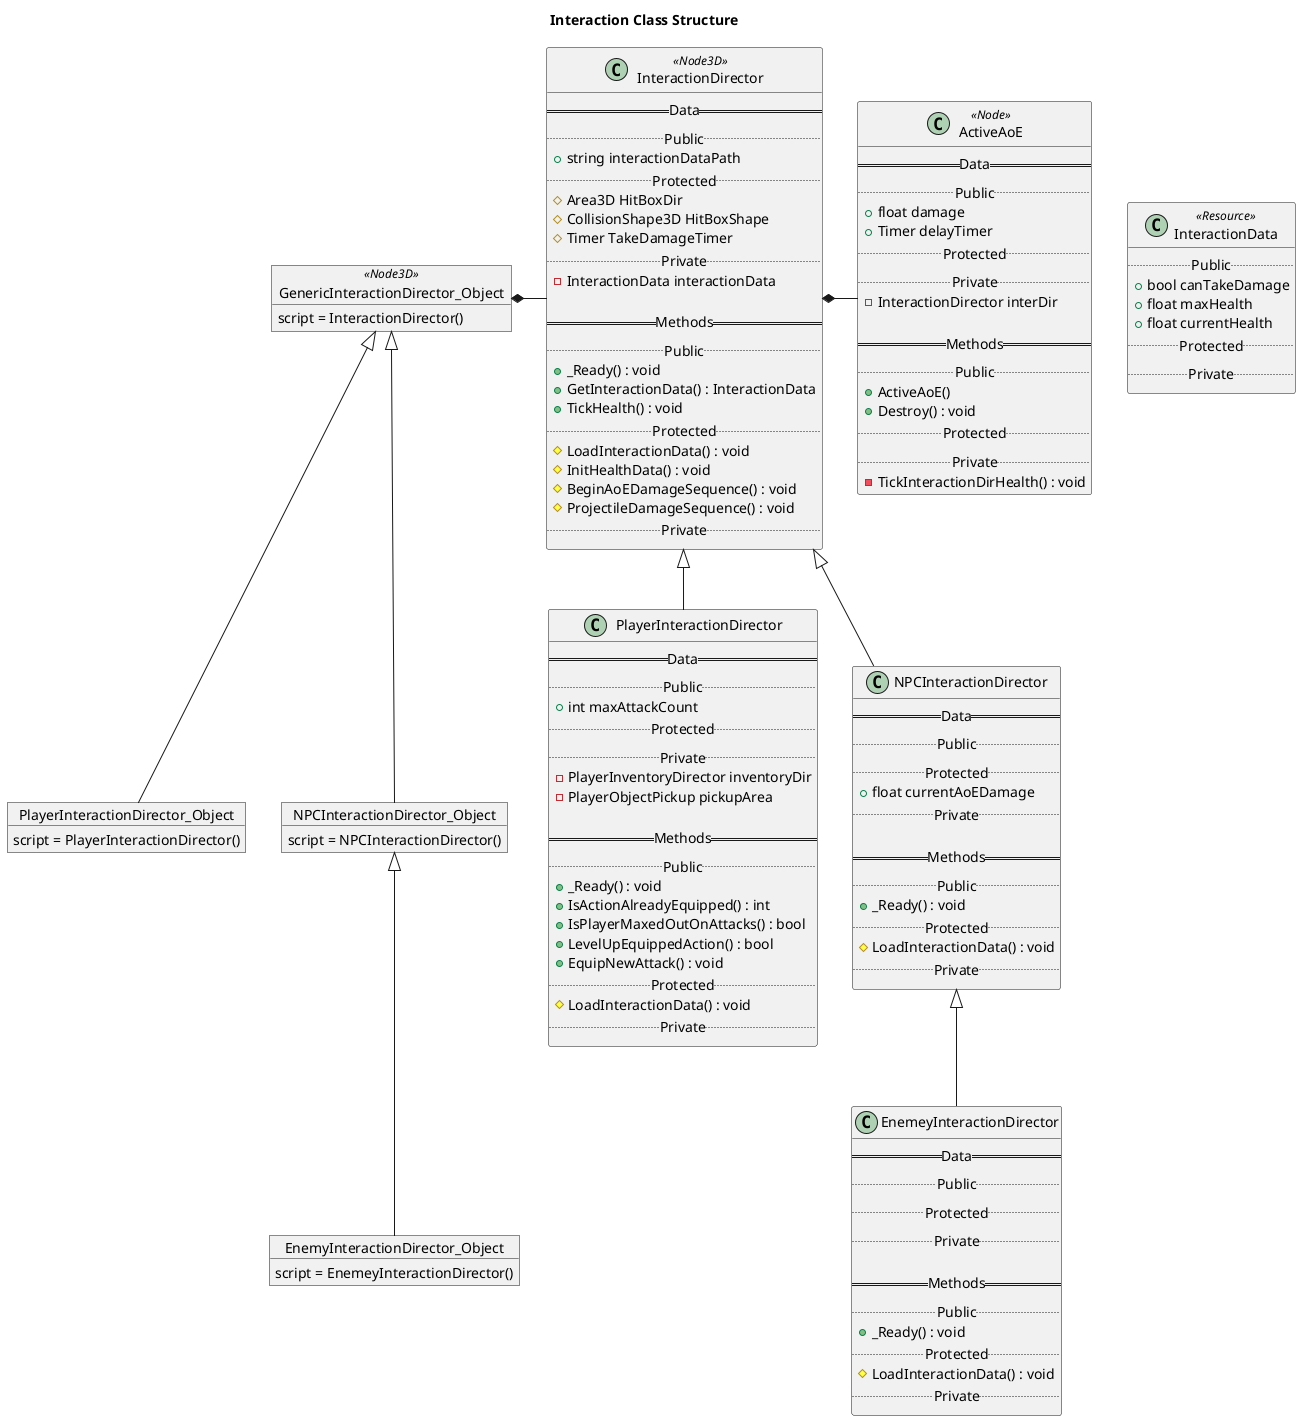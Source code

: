 @startuml Interaction Class Structure

title Interaction Class Structure

' Interaction Objects
object GenericInteractionDirector_Object <<Node3D>> {
    script = InteractionDirector()
}

object PlayerInteractionDirector_Object {
    script = PlayerInteractionDirector()
}

object NPCInteractionDirector_Object {
    script = NPCInteractionDirector()
}

object EnemyInteractionDirector_Object {
    script = EnemeyInteractionDirector()
}

GenericInteractionDirector_Object <|-- PlayerInteractionDirector_Object
GenericInteractionDirector_Object <|-- NPCInteractionDirector_Object
NPCInteractionDirector_Object <|-- EnemyInteractionDirector_Object

' Method Classes
class InteractionDirector <<Node3D>>{
    == Data ==
    .. Public ..
    + string interactionDataPath
    .. Protected ..
    # Area3D HitBoxDir
    # CollisionShape3D HitBoxShape
    # Timer TakeDamageTimer
    .. Private ..
    - InteractionData interactionData

    == Methods ==
    .. Public ..
    + _Ready() : void
    + GetInteractionData() : InteractionData
    + TickHealth() : void
    .. Protected ..
    # LoadInteractionData() : void
    # InitHealthData() : void
    # BeginAoEDamageSequence() : void
    # ProjectileDamageSequence() : void
    .. Private ..
}

class ActiveAoE <<Node>>{
     == Data ==
    .. Public ..
    + float damage
    + Timer delayTimer
    .. Protected ..
    .. Private ..
    - InteractionDirector interDir

    == Methods ==
    .. Public ..
    + ActiveAoE()
    + Destroy() : void
    .. Protected ..
    .. Private ..
    - TickInteractionDirHealth() : void
}

class PlayerInteractionDirector {
    == Data ==
    .. Public ..
    + int maxAttackCount
    .. Protected ..
    .. Private ..
    - PlayerInventoryDirector inventoryDir
    - PlayerObjectPickup pickupArea

    == Methods ==
    .. Public ..
    + _Ready() : void
    + IsActionAlreadyEquipped() : int
    + IsPlayerMaxedOutOnAttacks() : bool
    + LevelUpEquippedAction() : bool
    + EquipNewAttack() : void
    .. Protected ..
    # LoadInteractionData() : void
    .. Private ..
}

class NPCInteractionDirector {
    == Data ==
    .. Public ..
    .. Protected ..
    + float currentAoEDamage
    .. Private ..

    == Methods ==
    .. Public ..
    + _Ready() : void
    .. Protected ..
    # LoadInteractionData() : void
    .. Private ..
}

class EnemeyInteractionDirector {
    == Data ==
    .. Public ..
    .. Protected ..
    .. Private ..

    == Methods ==
    .. Public ..
    + _Ready() : void
    .. Protected ..
    # LoadInteractionData() : void
    .. Private ..
}

GenericInteractionDirector_Object *- InteractionDirector
InteractionDirector *- ActiveAoE
InteractionDirector <|-- PlayerInteractionDirector
InteractionDirector <|-- NPCInteractionDirector
NPCInteractionDirector <|-- EnemeyInteractionDirector

' Resource Classes
class InteractionData <<Resource>> {
    .. Public ..
    + bool canTakeDamage
    + float maxHealth
    + float currentHealth
    .. Protected ..
    .. Private ..
}

@enduml